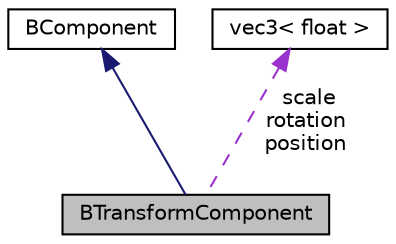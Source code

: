digraph "BTransformComponent"
{
 // LATEX_PDF_SIZE
  edge [fontname="Helvetica",fontsize="10",labelfontname="Helvetica",labelfontsize="10"];
  node [fontname="Helvetica",fontsize="10",shape=record];
  Node1 [label="BTransformComponent",height=0.2,width=0.4,color="black", fillcolor="grey75", style="filled", fontcolor="black",tooltip=" "];
  Node2 -> Node1 [dir="back",color="midnightblue",fontsize="10",style="solid",fontname="Helvetica"];
  Node2 [label="BComponent",height=0.2,width=0.4,color="black", fillcolor="white", style="filled",URL="$class_b_component.html",tooltip=" "];
  Node3 -> Node1 [dir="back",color="darkorchid3",fontsize="10",style="dashed",label=" scale\nrotation\nposition" ,fontname="Helvetica"];
  Node3 [label="vec3\< float \>",height=0.2,width=0.4,color="black", fillcolor="white", style="filled",URL="$structvec3.html",tooltip=" "];
}
